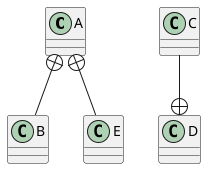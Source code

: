 {
  "sha1": "5jxmriwlawp63ffvb4xcnpz5lblr8mn",
  "insertion": {
    "when": "2024-06-04T17:28:40.989Z",
    "user": "plantuml@gmail.com"
  }
}
@startuml
A +-- B
A +-- E
C --+ D

@enduml
